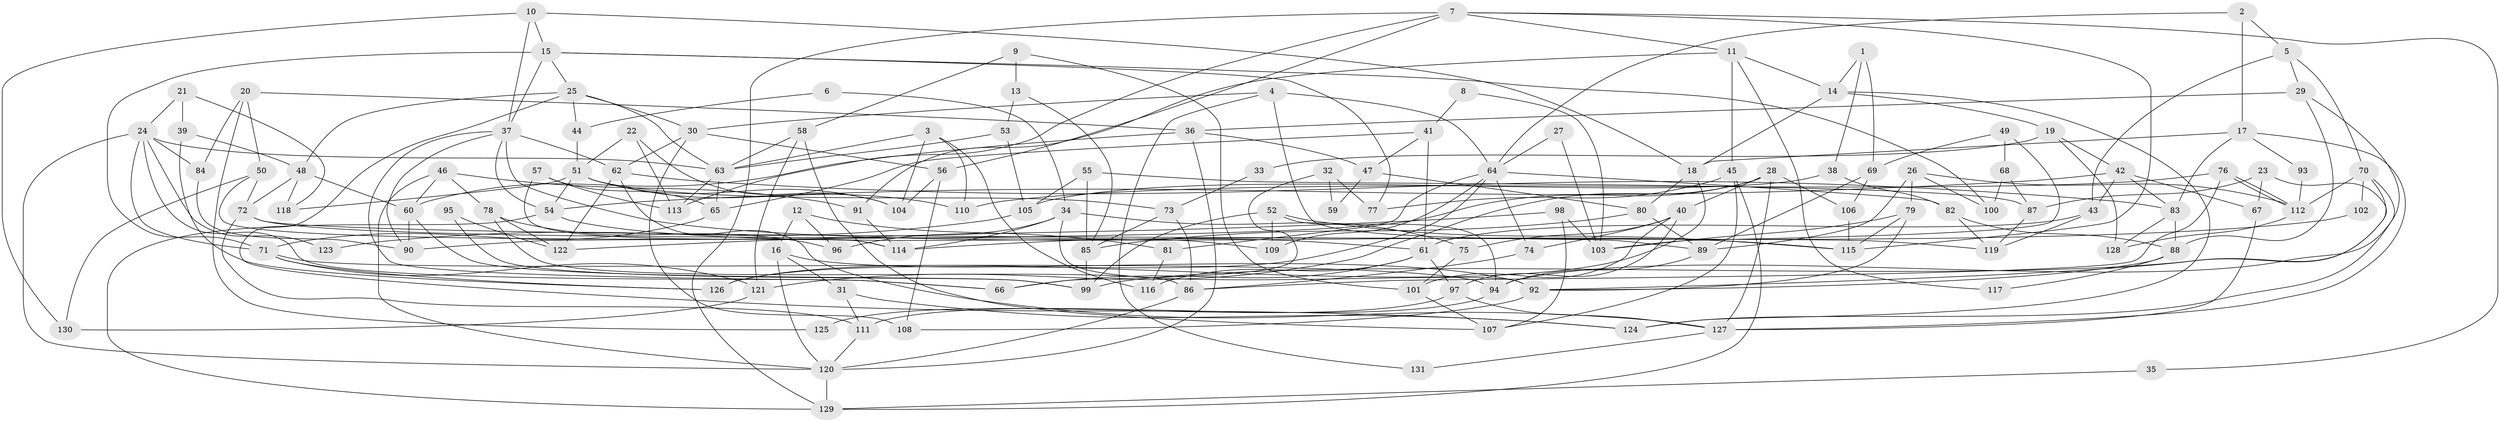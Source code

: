 // coarse degree distribution, {3: 0.18461538461538463, 7: 0.09230769230769231, 10: 0.03076923076923077, 5: 0.15384615384615385, 14: 0.015384615384615385, 8: 0.06153846153846154, 2: 0.06153846153846154, 6: 0.13846153846153847, 15: 0.015384615384615385, 13: 0.03076923076923077, 9: 0.015384615384615385, 4: 0.18461538461538463, 16: 0.015384615384615385}
// Generated by graph-tools (version 1.1) at 2025/18/03/04/25 18:18:36]
// undirected, 131 vertices, 262 edges
graph export_dot {
graph [start="1"]
  node [color=gray90,style=filled];
  1;
  2;
  3;
  4;
  5;
  6;
  7;
  8;
  9;
  10;
  11;
  12;
  13;
  14;
  15;
  16;
  17;
  18;
  19;
  20;
  21;
  22;
  23;
  24;
  25;
  26;
  27;
  28;
  29;
  30;
  31;
  32;
  33;
  34;
  35;
  36;
  37;
  38;
  39;
  40;
  41;
  42;
  43;
  44;
  45;
  46;
  47;
  48;
  49;
  50;
  51;
  52;
  53;
  54;
  55;
  56;
  57;
  58;
  59;
  60;
  61;
  62;
  63;
  64;
  65;
  66;
  67;
  68;
  69;
  70;
  71;
  72;
  73;
  74;
  75;
  76;
  77;
  78;
  79;
  80;
  81;
  82;
  83;
  84;
  85;
  86;
  87;
  88;
  89;
  90;
  91;
  92;
  93;
  94;
  95;
  96;
  97;
  98;
  99;
  100;
  101;
  102;
  103;
  104;
  105;
  106;
  107;
  108;
  109;
  110;
  111;
  112;
  113;
  114;
  115;
  116;
  117;
  118;
  119;
  120;
  121;
  122;
  123;
  124;
  125;
  126;
  127;
  128;
  129;
  130;
  131;
  1 -- 14;
  1 -- 69;
  1 -- 38;
  2 -- 5;
  2 -- 64;
  2 -- 17;
  3 -- 104;
  3 -- 110;
  3 -- 63;
  3 -- 116;
  4 -- 89;
  4 -- 30;
  4 -- 64;
  4 -- 131;
  5 -- 70;
  5 -- 43;
  5 -- 29;
  6 -- 44;
  6 -- 34;
  7 -- 129;
  7 -- 115;
  7 -- 11;
  7 -- 35;
  7 -- 56;
  7 -- 113;
  8 -- 103;
  8 -- 41;
  9 -- 101;
  9 -- 13;
  9 -- 58;
  10 -- 18;
  10 -- 130;
  10 -- 15;
  10 -- 37;
  11 -- 14;
  11 -- 45;
  11 -- 91;
  11 -- 117;
  12 -- 96;
  12 -- 81;
  12 -- 16;
  13 -- 53;
  13 -- 85;
  14 -- 124;
  14 -- 18;
  14 -- 19;
  15 -- 25;
  15 -- 37;
  15 -- 71;
  15 -- 77;
  15 -- 100;
  16 -- 92;
  16 -- 31;
  16 -- 120;
  17 -- 83;
  17 -- 18;
  17 -- 93;
  17 -- 127;
  18 -- 126;
  18 -- 80;
  19 -- 128;
  19 -- 33;
  19 -- 42;
  20 -- 84;
  20 -- 36;
  20 -- 50;
  20 -- 125;
  21 -- 24;
  21 -- 39;
  21 -- 118;
  22 -- 113;
  22 -- 104;
  22 -- 51;
  23 -- 87;
  23 -- 67;
  23 -- 92;
  24 -- 120;
  24 -- 63;
  24 -- 66;
  24 -- 71;
  24 -- 84;
  24 -- 123;
  25 -- 48;
  25 -- 30;
  25 -- 44;
  25 -- 63;
  25 -- 124;
  26 -- 79;
  26 -- 112;
  26 -- 89;
  26 -- 100;
  27 -- 103;
  27 -- 64;
  28 -- 127;
  28 -- 121;
  28 -- 40;
  28 -- 81;
  28 -- 106;
  29 -- 94;
  29 -- 36;
  29 -- 88;
  30 -- 56;
  30 -- 62;
  30 -- 108;
  31 -- 111;
  31 -- 124;
  32 -- 66;
  32 -- 77;
  32 -- 59;
  33 -- 73;
  34 -- 114;
  34 -- 92;
  34 -- 75;
  34 -- 96;
  35 -- 129;
  36 -- 120;
  36 -- 47;
  36 -- 60;
  37 -- 54;
  37 -- 62;
  37 -- 66;
  37 -- 90;
  37 -- 115;
  38 -- 82;
  38 -- 105;
  39 -- 126;
  39 -- 48;
  40 -- 101;
  40 -- 74;
  40 -- 75;
  40 -- 97;
  41 -- 61;
  41 -- 65;
  41 -- 47;
  42 -- 54;
  42 -- 43;
  42 -- 67;
  42 -- 83;
  43 -- 61;
  43 -- 119;
  44 -- 51;
  45 -- 129;
  45 -- 77;
  45 -- 107;
  46 -- 120;
  46 -- 91;
  46 -- 60;
  46 -- 78;
  47 -- 59;
  47 -- 80;
  48 -- 118;
  48 -- 60;
  48 -- 72;
  49 -- 69;
  49 -- 103;
  49 -- 68;
  50 -- 72;
  50 -- 114;
  50 -- 130;
  51 -- 73;
  51 -- 54;
  51 -- 104;
  51 -- 110;
  51 -- 118;
  52 -- 94;
  52 -- 109;
  52 -- 99;
  52 -- 115;
  53 -- 63;
  53 -- 105;
  54 -- 61;
  54 -- 129;
  55 -- 85;
  55 -- 87;
  55 -- 105;
  56 -- 108;
  56 -- 104;
  57 -- 113;
  57 -- 65;
  57 -- 114;
  58 -- 63;
  58 -- 107;
  58 -- 121;
  60 -- 90;
  60 -- 99;
  61 -- 66;
  61 -- 97;
  61 -- 116;
  62 -- 127;
  62 -- 83;
  62 -- 122;
  63 -- 65;
  63 -- 113;
  64 -- 90;
  64 -- 74;
  64 -- 82;
  64 -- 109;
  64 -- 126;
  65 -- 71;
  67 -- 127;
  68 -- 100;
  68 -- 87;
  69 -- 106;
  69 -- 89;
  70 -- 124;
  70 -- 99;
  70 -- 102;
  70 -- 112;
  71 -- 94;
  71 -- 121;
  71 -- 126;
  72 -- 119;
  72 -- 109;
  72 -- 111;
  73 -- 85;
  73 -- 86;
  74 -- 86;
  75 -- 101;
  76 -- 86;
  76 -- 112;
  76 -- 112;
  76 -- 110;
  78 -- 86;
  78 -- 96;
  78 -- 122;
  79 -- 92;
  79 -- 115;
  79 -- 103;
  80 -- 85;
  80 -- 89;
  81 -- 116;
  82 -- 88;
  82 -- 119;
  83 -- 88;
  83 -- 128;
  84 -- 90;
  85 -- 99;
  86 -- 120;
  87 -- 119;
  88 -- 92;
  88 -- 117;
  89 -- 94;
  91 -- 114;
  92 -- 108;
  93 -- 112;
  94 -- 111;
  95 -- 99;
  95 -- 122;
  97 -- 125;
  97 -- 127;
  98 -- 107;
  98 -- 122;
  98 -- 103;
  101 -- 107;
  102 -- 114;
  105 -- 123;
  106 -- 115;
  111 -- 120;
  112 -- 128;
  120 -- 129;
  121 -- 130;
  127 -- 131;
}
